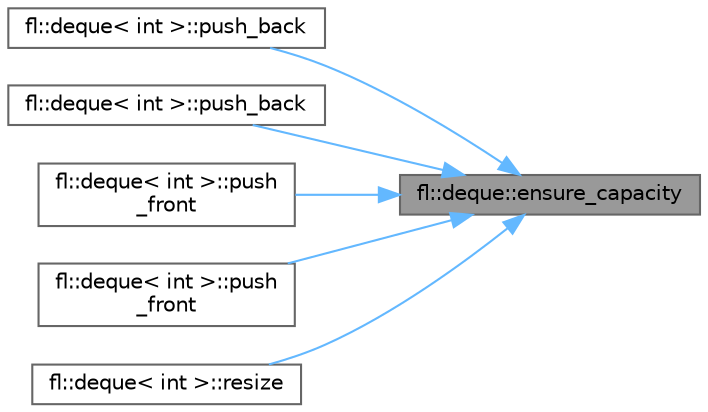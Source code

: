 digraph "fl::deque::ensure_capacity"
{
 // INTERACTIVE_SVG=YES
 // LATEX_PDF_SIZE
  bgcolor="transparent";
  edge [fontname=Helvetica,fontsize=10,labelfontname=Helvetica,labelfontsize=10];
  node [fontname=Helvetica,fontsize=10,shape=box,height=0.2,width=0.4];
  rankdir="RL";
  Node1 [id="Node000001",label="fl::deque::ensure_capacity",height=0.2,width=0.4,color="gray40", fillcolor="grey60", style="filled", fontcolor="black",tooltip=" "];
  Node1 -> Node2 [id="edge1_Node000001_Node000002",dir="back",color="steelblue1",style="solid",tooltip=" "];
  Node2 [id="Node000002",label="fl::deque\< int \>::push_back",height=0.2,width=0.4,color="grey40", fillcolor="white", style="filled",URL="$dc/dfe/classfl_1_1deque_af6888e269ca81300d29474678619aa1a.html#af6888e269ca81300d29474678619aa1a",tooltip=" "];
  Node1 -> Node3 [id="edge2_Node000001_Node000003",dir="back",color="steelblue1",style="solid",tooltip=" "];
  Node3 [id="Node000003",label="fl::deque\< int \>::push_back",height=0.2,width=0.4,color="grey40", fillcolor="white", style="filled",URL="$dc/dfe/classfl_1_1deque_ab2bca074e5173f87f5b947af86f42c87.html#ab2bca074e5173f87f5b947af86f42c87",tooltip=" "];
  Node1 -> Node4 [id="edge3_Node000001_Node000004",dir="back",color="steelblue1",style="solid",tooltip=" "];
  Node4 [id="Node000004",label="fl::deque\< int \>::push\l_front",height=0.2,width=0.4,color="grey40", fillcolor="white", style="filled",URL="$dc/dfe/classfl_1_1deque_a9cd3a0fc6d6549c9f2f2e9e4171789cf.html#a9cd3a0fc6d6549c9f2f2e9e4171789cf",tooltip=" "];
  Node1 -> Node5 [id="edge4_Node000001_Node000005",dir="back",color="steelblue1",style="solid",tooltip=" "];
  Node5 [id="Node000005",label="fl::deque\< int \>::push\l_front",height=0.2,width=0.4,color="grey40", fillcolor="white", style="filled",URL="$dc/dfe/classfl_1_1deque_a81f810ff6ae449cc2e9d1afd62aff7cd.html#a81f810ff6ae449cc2e9d1afd62aff7cd",tooltip=" "];
  Node1 -> Node6 [id="edge5_Node000001_Node000006",dir="back",color="steelblue1",style="solid",tooltip=" "];
  Node6 [id="Node000006",label="fl::deque\< int \>::resize",height=0.2,width=0.4,color="grey40", fillcolor="white", style="filled",URL="$dc/dfe/classfl_1_1deque_a47f6f433d568b087ab2b8bbef3661007.html#a47f6f433d568b087ab2b8bbef3661007",tooltip=" "];
}
